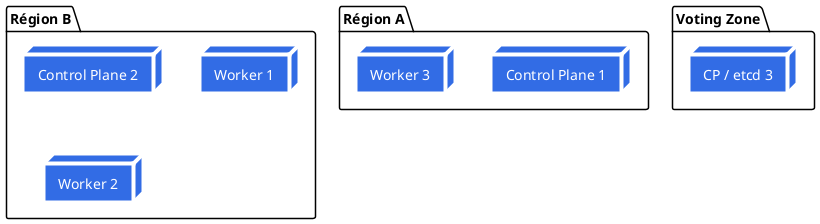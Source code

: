 @startuml

skinparam cluster {
    BackgroundColor white
    BorderColor #bbb
    BorderThickness 2
    FontColor #326ce5
}

skinparam node {
    BackgroundColor #326ce5
    BorderColor white
    BorderThickness 4
    FontColor white
}

skinparam storage {
    BackgroundColor white
    BorderColor #bbb
    BorderThickness 2
    FontColor #326ce5
}

package "Région B" as zoneB {
    node "Control Plane 2" as cp2
    node "Worker 1" as wo1
    node "Worker 2" as wo2
}

package "Région A" as zoneA {
    node "Control Plane 1" as cp1
    node "Worker 3" as wo3
}

package "Voting Zone" as votingZone {
    node "CP / etcd 3" as etcd3
' TODO Schématiser que pas de worker dans cette zone
}

@enduml
